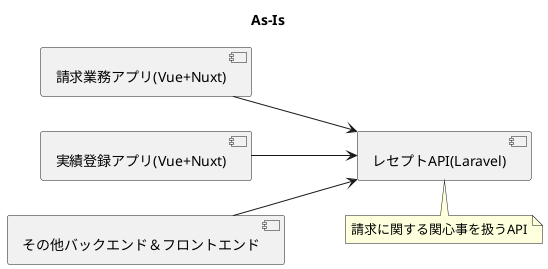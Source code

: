 @startuml as-is
title As-Is

left to right direction

[レセプトAPI(Laravel)] as rezept_master
[請求業務アプリ(Vue+Nuxt)] as bill_ui
[実績登録アプリ(Vue+Nuxt)] as scheduler
[その他バックエンド＆フロントエンド] as other

bill_ui --> rezept_master
scheduler --> rezept_master
other --> rezept_master

note bottom of rezept_master
    請求に関する関心事を扱うAPI
end note


@enduml